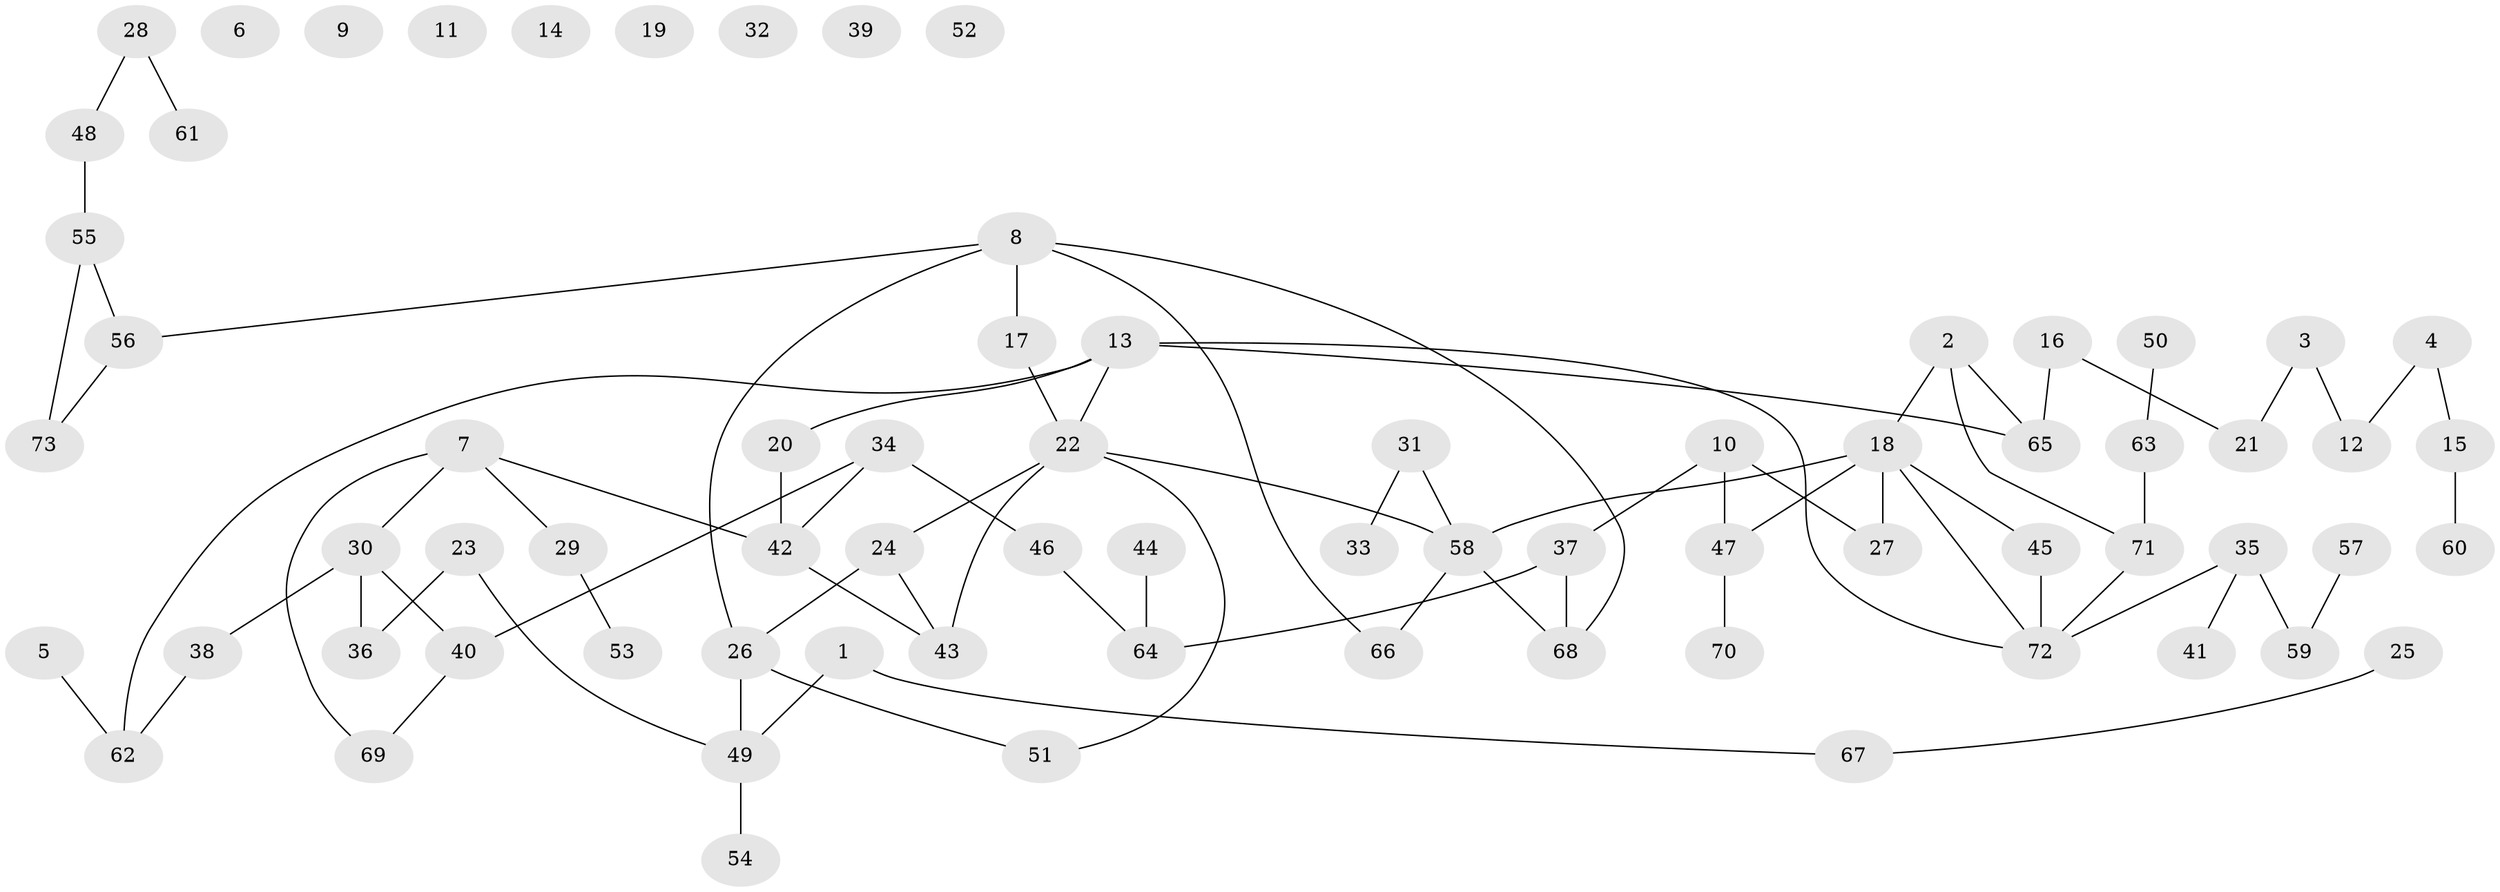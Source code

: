 // Generated by graph-tools (version 1.1) at 2025/39/03/09/25 04:39:50]
// undirected, 73 vertices, 82 edges
graph export_dot {
graph [start="1"]
  node [color=gray90,style=filled];
  1;
  2;
  3;
  4;
  5;
  6;
  7;
  8;
  9;
  10;
  11;
  12;
  13;
  14;
  15;
  16;
  17;
  18;
  19;
  20;
  21;
  22;
  23;
  24;
  25;
  26;
  27;
  28;
  29;
  30;
  31;
  32;
  33;
  34;
  35;
  36;
  37;
  38;
  39;
  40;
  41;
  42;
  43;
  44;
  45;
  46;
  47;
  48;
  49;
  50;
  51;
  52;
  53;
  54;
  55;
  56;
  57;
  58;
  59;
  60;
  61;
  62;
  63;
  64;
  65;
  66;
  67;
  68;
  69;
  70;
  71;
  72;
  73;
  1 -- 49;
  1 -- 67;
  2 -- 18;
  2 -- 65;
  2 -- 71;
  3 -- 12;
  3 -- 21;
  4 -- 12;
  4 -- 15;
  5 -- 62;
  7 -- 29;
  7 -- 30;
  7 -- 42;
  7 -- 69;
  8 -- 17;
  8 -- 26;
  8 -- 56;
  8 -- 66;
  8 -- 68;
  10 -- 27;
  10 -- 37;
  10 -- 47;
  13 -- 20;
  13 -- 22;
  13 -- 62;
  13 -- 65;
  13 -- 72;
  15 -- 60;
  16 -- 21;
  16 -- 65;
  17 -- 22;
  18 -- 27;
  18 -- 45;
  18 -- 47;
  18 -- 58;
  18 -- 72;
  20 -- 42;
  22 -- 24;
  22 -- 43;
  22 -- 51;
  22 -- 58;
  23 -- 36;
  23 -- 49;
  24 -- 26;
  24 -- 43;
  25 -- 67;
  26 -- 49;
  26 -- 51;
  28 -- 48;
  28 -- 61;
  29 -- 53;
  30 -- 36;
  30 -- 38;
  30 -- 40;
  31 -- 33;
  31 -- 58;
  34 -- 40;
  34 -- 42;
  34 -- 46;
  35 -- 41;
  35 -- 59;
  35 -- 72;
  37 -- 64;
  37 -- 68;
  38 -- 62;
  40 -- 69;
  42 -- 43;
  44 -- 64;
  45 -- 72;
  46 -- 64;
  47 -- 70;
  48 -- 55;
  49 -- 54;
  50 -- 63;
  55 -- 56;
  55 -- 73;
  56 -- 73;
  57 -- 59;
  58 -- 66;
  58 -- 68;
  63 -- 71;
  71 -- 72;
}
